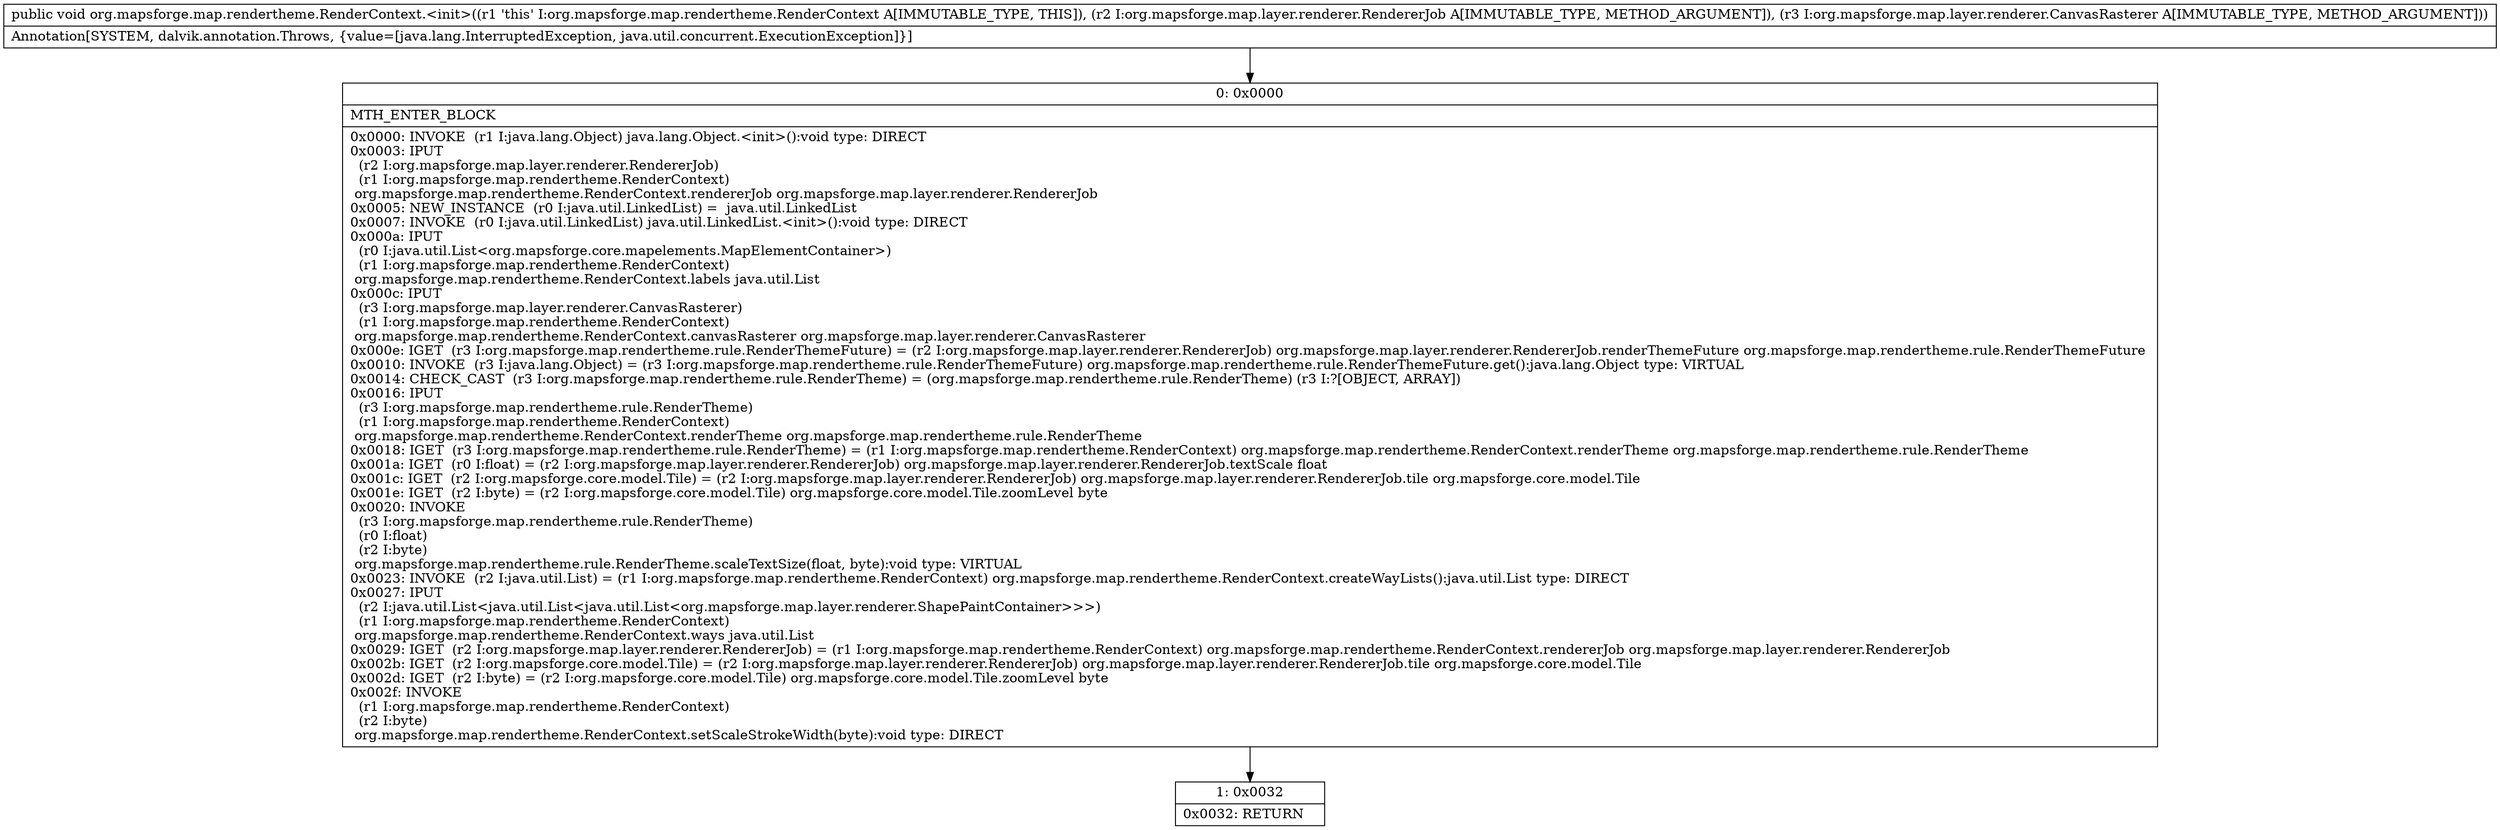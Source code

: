 digraph "CFG fororg.mapsforge.map.rendertheme.RenderContext.\<init\>(Lorg\/mapsforge\/map\/layer\/renderer\/RendererJob;Lorg\/mapsforge\/map\/layer\/renderer\/CanvasRasterer;)V" {
Node_0 [shape=record,label="{0\:\ 0x0000|MTH_ENTER_BLOCK\l|0x0000: INVOKE  (r1 I:java.lang.Object) java.lang.Object.\<init\>():void type: DIRECT \l0x0003: IPUT  \l  (r2 I:org.mapsforge.map.layer.renderer.RendererJob)\l  (r1 I:org.mapsforge.map.rendertheme.RenderContext)\l org.mapsforge.map.rendertheme.RenderContext.rendererJob org.mapsforge.map.layer.renderer.RendererJob \l0x0005: NEW_INSTANCE  (r0 I:java.util.LinkedList) =  java.util.LinkedList \l0x0007: INVOKE  (r0 I:java.util.LinkedList) java.util.LinkedList.\<init\>():void type: DIRECT \l0x000a: IPUT  \l  (r0 I:java.util.List\<org.mapsforge.core.mapelements.MapElementContainer\>)\l  (r1 I:org.mapsforge.map.rendertheme.RenderContext)\l org.mapsforge.map.rendertheme.RenderContext.labels java.util.List \l0x000c: IPUT  \l  (r3 I:org.mapsforge.map.layer.renderer.CanvasRasterer)\l  (r1 I:org.mapsforge.map.rendertheme.RenderContext)\l org.mapsforge.map.rendertheme.RenderContext.canvasRasterer org.mapsforge.map.layer.renderer.CanvasRasterer \l0x000e: IGET  (r3 I:org.mapsforge.map.rendertheme.rule.RenderThemeFuture) = (r2 I:org.mapsforge.map.layer.renderer.RendererJob) org.mapsforge.map.layer.renderer.RendererJob.renderThemeFuture org.mapsforge.map.rendertheme.rule.RenderThemeFuture \l0x0010: INVOKE  (r3 I:java.lang.Object) = (r3 I:org.mapsforge.map.rendertheme.rule.RenderThemeFuture) org.mapsforge.map.rendertheme.rule.RenderThemeFuture.get():java.lang.Object type: VIRTUAL \l0x0014: CHECK_CAST  (r3 I:org.mapsforge.map.rendertheme.rule.RenderTheme) = (org.mapsforge.map.rendertheme.rule.RenderTheme) (r3 I:?[OBJECT, ARRAY]) \l0x0016: IPUT  \l  (r3 I:org.mapsforge.map.rendertheme.rule.RenderTheme)\l  (r1 I:org.mapsforge.map.rendertheme.RenderContext)\l org.mapsforge.map.rendertheme.RenderContext.renderTheme org.mapsforge.map.rendertheme.rule.RenderTheme \l0x0018: IGET  (r3 I:org.mapsforge.map.rendertheme.rule.RenderTheme) = (r1 I:org.mapsforge.map.rendertheme.RenderContext) org.mapsforge.map.rendertheme.RenderContext.renderTheme org.mapsforge.map.rendertheme.rule.RenderTheme \l0x001a: IGET  (r0 I:float) = (r2 I:org.mapsforge.map.layer.renderer.RendererJob) org.mapsforge.map.layer.renderer.RendererJob.textScale float \l0x001c: IGET  (r2 I:org.mapsforge.core.model.Tile) = (r2 I:org.mapsforge.map.layer.renderer.RendererJob) org.mapsforge.map.layer.renderer.RendererJob.tile org.mapsforge.core.model.Tile \l0x001e: IGET  (r2 I:byte) = (r2 I:org.mapsforge.core.model.Tile) org.mapsforge.core.model.Tile.zoomLevel byte \l0x0020: INVOKE  \l  (r3 I:org.mapsforge.map.rendertheme.rule.RenderTheme)\l  (r0 I:float)\l  (r2 I:byte)\l org.mapsforge.map.rendertheme.rule.RenderTheme.scaleTextSize(float, byte):void type: VIRTUAL \l0x0023: INVOKE  (r2 I:java.util.List) = (r1 I:org.mapsforge.map.rendertheme.RenderContext) org.mapsforge.map.rendertheme.RenderContext.createWayLists():java.util.List type: DIRECT \l0x0027: IPUT  \l  (r2 I:java.util.List\<java.util.List\<java.util.List\<org.mapsforge.map.layer.renderer.ShapePaintContainer\>\>\>)\l  (r1 I:org.mapsforge.map.rendertheme.RenderContext)\l org.mapsforge.map.rendertheme.RenderContext.ways java.util.List \l0x0029: IGET  (r2 I:org.mapsforge.map.layer.renderer.RendererJob) = (r1 I:org.mapsforge.map.rendertheme.RenderContext) org.mapsforge.map.rendertheme.RenderContext.rendererJob org.mapsforge.map.layer.renderer.RendererJob \l0x002b: IGET  (r2 I:org.mapsforge.core.model.Tile) = (r2 I:org.mapsforge.map.layer.renderer.RendererJob) org.mapsforge.map.layer.renderer.RendererJob.tile org.mapsforge.core.model.Tile \l0x002d: IGET  (r2 I:byte) = (r2 I:org.mapsforge.core.model.Tile) org.mapsforge.core.model.Tile.zoomLevel byte \l0x002f: INVOKE  \l  (r1 I:org.mapsforge.map.rendertheme.RenderContext)\l  (r2 I:byte)\l org.mapsforge.map.rendertheme.RenderContext.setScaleStrokeWidth(byte):void type: DIRECT \l}"];
Node_1 [shape=record,label="{1\:\ 0x0032|0x0032: RETURN   \l}"];
MethodNode[shape=record,label="{public void org.mapsforge.map.rendertheme.RenderContext.\<init\>((r1 'this' I:org.mapsforge.map.rendertheme.RenderContext A[IMMUTABLE_TYPE, THIS]), (r2 I:org.mapsforge.map.layer.renderer.RendererJob A[IMMUTABLE_TYPE, METHOD_ARGUMENT]), (r3 I:org.mapsforge.map.layer.renderer.CanvasRasterer A[IMMUTABLE_TYPE, METHOD_ARGUMENT]))  | Annotation[SYSTEM, dalvik.annotation.Throws, \{value=[java.lang.InterruptedException, java.util.concurrent.ExecutionException]\}]\l}"];
MethodNode -> Node_0;
Node_0 -> Node_1;
}

